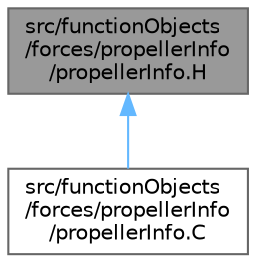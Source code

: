 digraph "src/functionObjects/forces/propellerInfo/propellerInfo.H"
{
 // LATEX_PDF_SIZE
  bgcolor="transparent";
  edge [fontname=Helvetica,fontsize=10,labelfontname=Helvetica,labelfontsize=10];
  node [fontname=Helvetica,fontsize=10,shape=box,height=0.2,width=0.4];
  Node1 [id="Node000001",label="src/functionObjects\l/forces/propellerInfo\l/propellerInfo.H",height=0.2,width=0.4,color="gray40", fillcolor="grey60", style="filled", fontcolor="black",tooltip=" "];
  Node1 -> Node2 [id="edge1_Node000001_Node000002",dir="back",color="steelblue1",style="solid",tooltip=" "];
  Node2 [id="Node000002",label="src/functionObjects\l/forces/propellerInfo\l/propellerInfo.C",height=0.2,width=0.4,color="grey40", fillcolor="white", style="filled",URL="$propellerInfo_8C.html",tooltip=" "];
}

